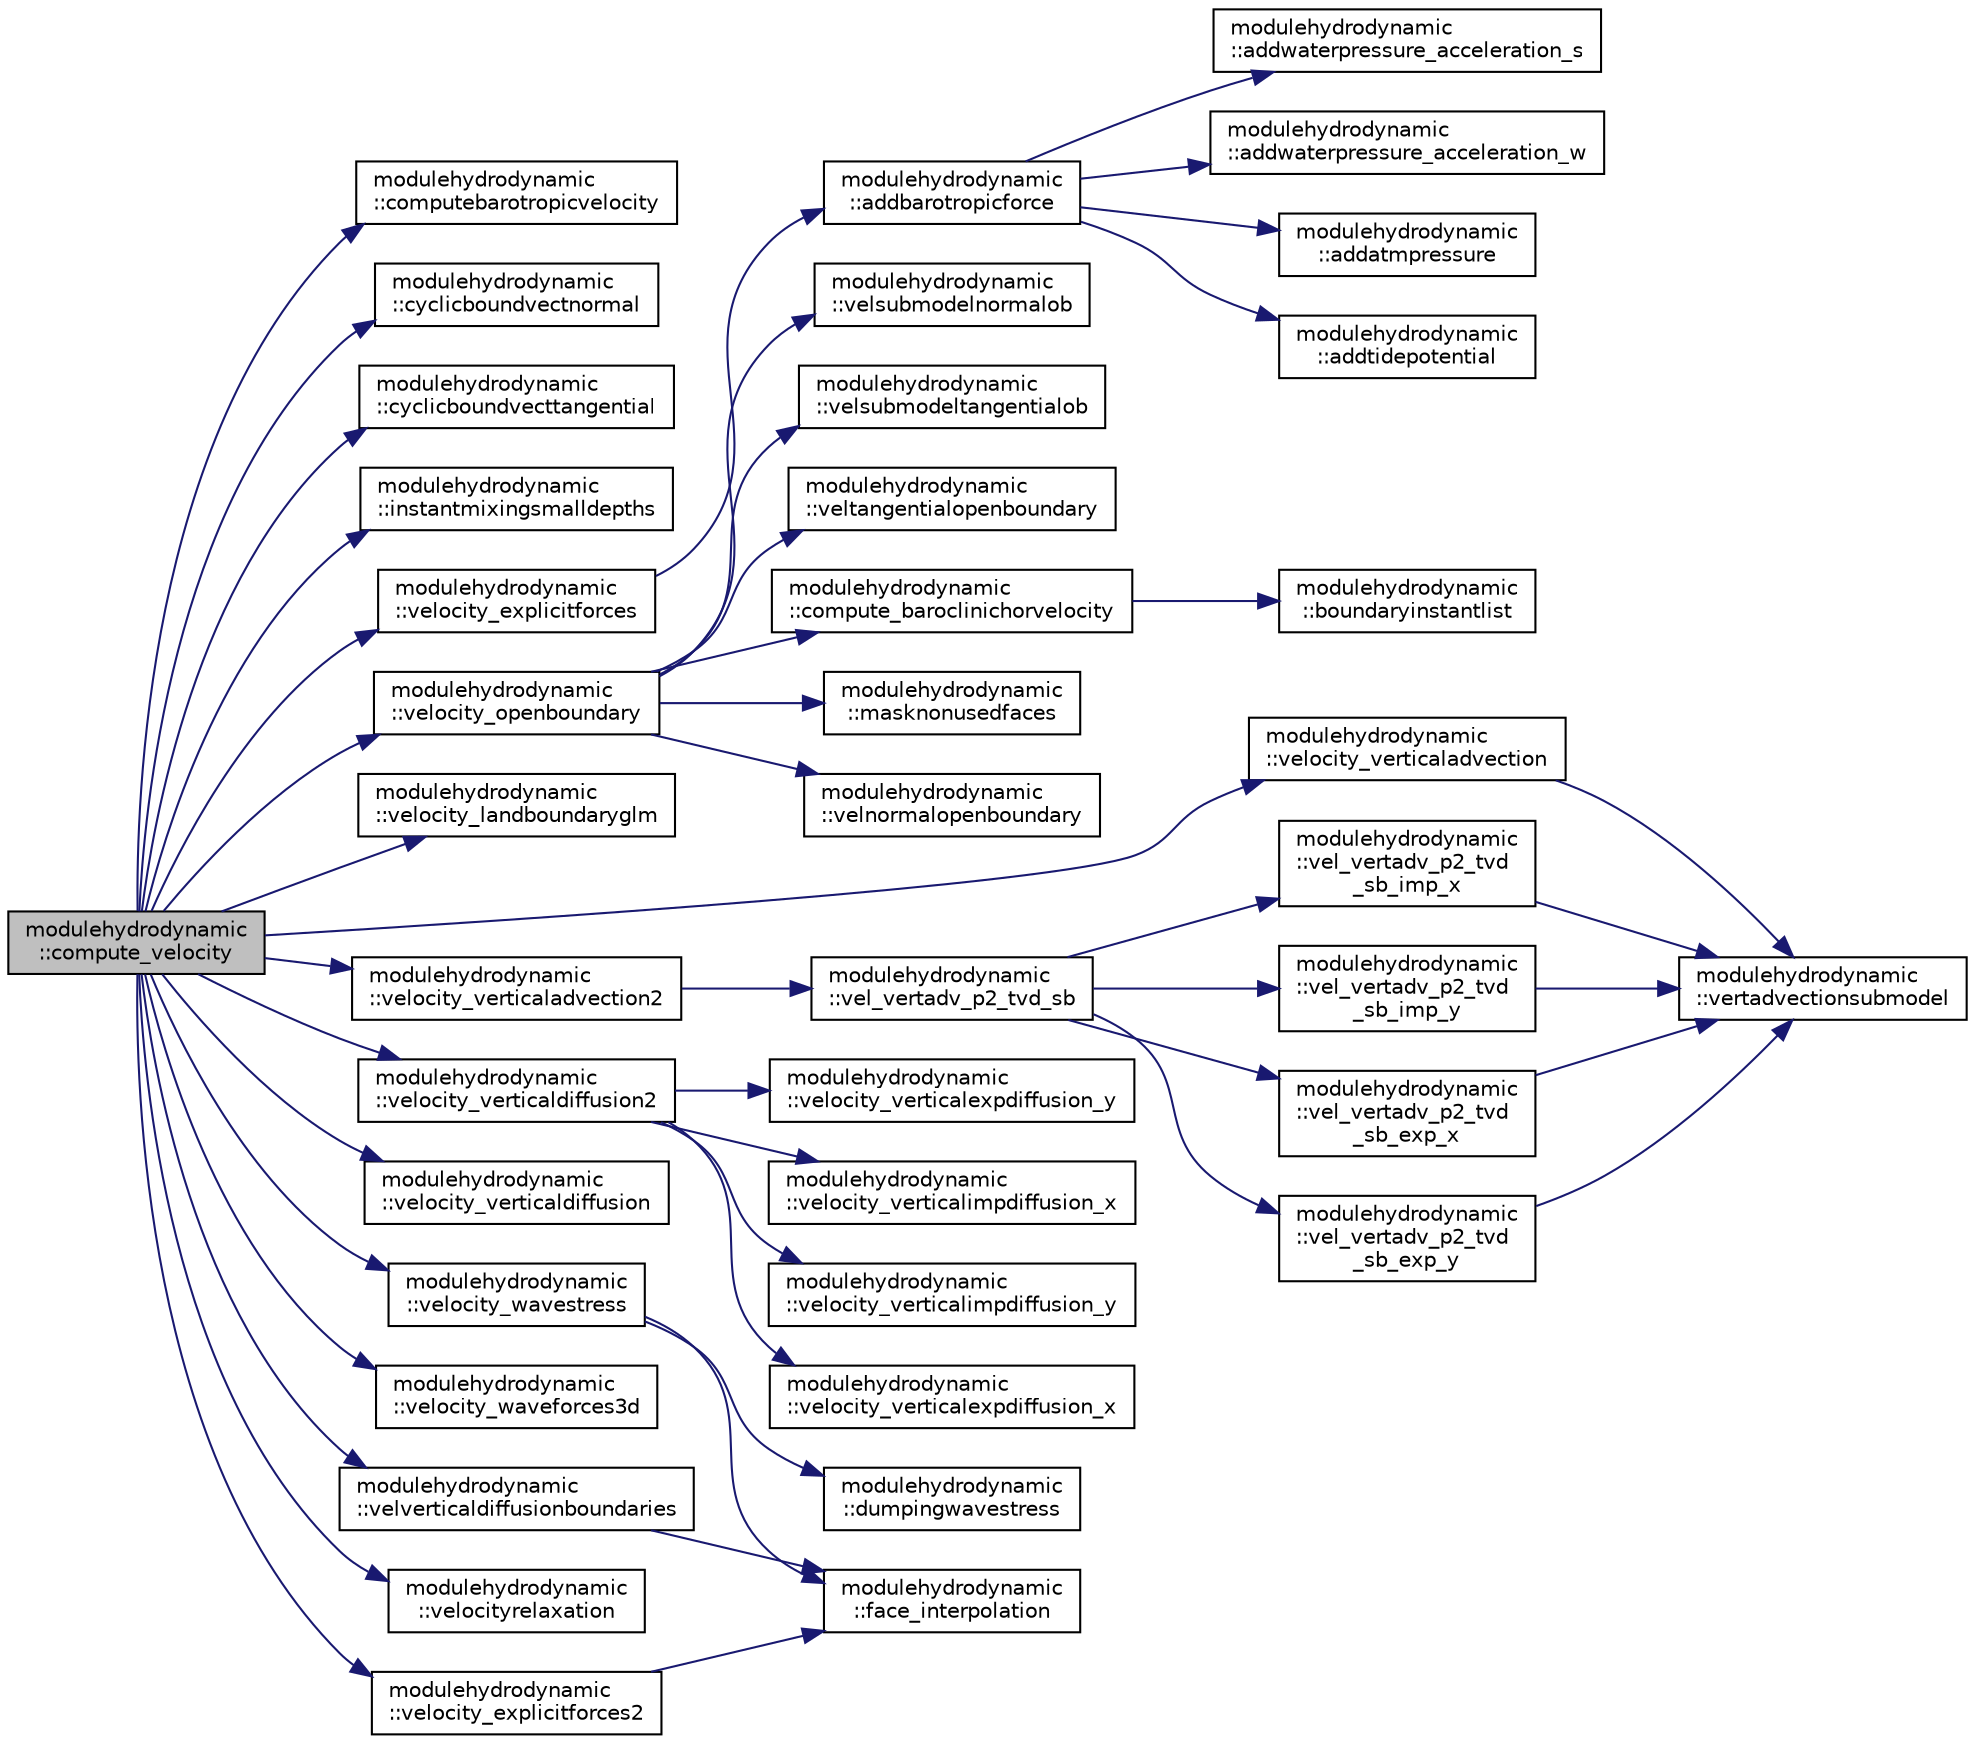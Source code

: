 digraph "modulehydrodynamic::compute_velocity"
{
 // LATEX_PDF_SIZE
  edge [fontname="Helvetica",fontsize="10",labelfontname="Helvetica",labelfontsize="10"];
  node [fontname="Helvetica",fontsize="10",shape=record];
  rankdir="LR";
  Node1 [label="modulehydrodynamic\l::compute_velocity",height=0.2,width=0.4,color="black", fillcolor="grey75", style="filled", fontcolor="black",tooltip=" "];
  Node1 -> Node2 [color="midnightblue",fontsize="10",style="solid",fontname="Helvetica"];
  Node2 [label="modulehydrodynamic\l::computebarotropicvelocity",height=0.2,width=0.4,color="black", fillcolor="white", style="filled",URL="$namespacemodulehydrodynamic.html#a4ced11a2f90a07418b9497e7e9b068b7",tooltip=" "];
  Node1 -> Node3 [color="midnightblue",fontsize="10",style="solid",fontname="Helvetica"];
  Node3 [label="modulehydrodynamic\l::cyclicboundvectnormal",height=0.2,width=0.4,color="black", fillcolor="white", style="filled",URL="$namespacemodulehydrodynamic.html#ab70188c3f183ae7e6142adec6d3ea9fe",tooltip=" "];
  Node1 -> Node4 [color="midnightblue",fontsize="10",style="solid",fontname="Helvetica"];
  Node4 [label="modulehydrodynamic\l::cyclicboundvecttangential",height=0.2,width=0.4,color="black", fillcolor="white", style="filled",URL="$namespacemodulehydrodynamic.html#a0d8c9bbfb63616e6ad93ba589923c7eb",tooltip=" "];
  Node1 -> Node5 [color="midnightblue",fontsize="10",style="solid",fontname="Helvetica"];
  Node5 [label="modulehydrodynamic\l::instantmixingsmalldepths",height=0.2,width=0.4,color="black", fillcolor="white", style="filled",URL="$namespacemodulehydrodynamic.html#a2237f44be04f4c5aeac0890ddec1ce4b",tooltip=" "];
  Node1 -> Node6 [color="midnightblue",fontsize="10",style="solid",fontname="Helvetica"];
  Node6 [label="modulehydrodynamic\l::velocity_explicitforces",height=0.2,width=0.4,color="black", fillcolor="white", style="filled",URL="$namespacemodulehydrodynamic.html#a2789c8c5f9e3e6838c5dda5c13dcd234",tooltip=" "];
  Node6 -> Node7 [color="midnightblue",fontsize="10",style="solid",fontname="Helvetica"];
  Node7 [label="modulehydrodynamic\l::addbarotropicforce",height=0.2,width=0.4,color="black", fillcolor="white", style="filled",URL="$namespacemodulehydrodynamic.html#ae560c34b494b7b4a8783efd438180a08",tooltip="Adds BarotropicForce to TiCoef_3D."];
  Node7 -> Node8 [color="midnightblue",fontsize="10",style="solid",fontname="Helvetica"];
  Node8 [label="modulehydrodynamic\l::addatmpressure",height=0.2,width=0.4,color="black", fillcolor="white", style="filled",URL="$namespacemodulehydrodynamic.html#a85caa8fe4b54ce7148efd60dea17b861",tooltip="Adds AddAtmPressure to TiCoef_3D."];
  Node7 -> Node9 [color="midnightblue",fontsize="10",style="solid",fontname="Helvetica"];
  Node9 [label="modulehydrodynamic\l::addtidepotential",height=0.2,width=0.4,color="black", fillcolor="white", style="filled",URL="$namespacemodulehydrodynamic.html#a36fd9cda678e1c201bbd1c3799ff4eed",tooltip="Adds TidePotential to TiCoef_3D."];
  Node7 -> Node10 [color="midnightblue",fontsize="10",style="solid",fontname="Helvetica"];
  Node10 [label="modulehydrodynamic\l::addwaterpressure_acceleration_s",height=0.2,width=0.4,color="black", fillcolor="white", style="filled",URL="$namespacemodulehydrodynamic.html#a82f7a85df20f89c08cae4ba223ef1017",tooltip="Adds AddWaterPressure_acceleration to TiCoef_3D - direction North-South."];
  Node7 -> Node11 [color="midnightblue",fontsize="10",style="solid",fontname="Helvetica"];
  Node11 [label="modulehydrodynamic\l::addwaterpressure_acceleration_w",height=0.2,width=0.4,color="black", fillcolor="white", style="filled",URL="$namespacemodulehydrodynamic.html#af93efcccfe0951d715ef774ff68d226b",tooltip="Adds AddWaterPressure_acceleration to TiCoef_3D - direction East-West."];
  Node1 -> Node12 [color="midnightblue",fontsize="10",style="solid",fontname="Helvetica"];
  Node12 [label="modulehydrodynamic\l::velocity_explicitforces2",height=0.2,width=0.4,color="black", fillcolor="white", style="filled",URL="$namespacemodulehydrodynamic.html#abd61f98643ce464fcbf206fc9a8051a9",tooltip=" "];
  Node12 -> Node13 [color="midnightblue",fontsize="10",style="solid",fontname="Helvetica"];
  Node13 [label="modulehydrodynamic\l::face_interpolation",height=0.2,width=0.4,color="black", fillcolor="white", style="filled",URL="$namespacemodulehydrodynamic.html#aeaeab24d9e7539d66950b61105ead64f",tooltip=" "];
  Node1 -> Node14 [color="midnightblue",fontsize="10",style="solid",fontname="Helvetica"];
  Node14 [label="modulehydrodynamic\l::velocity_landboundaryglm",height=0.2,width=0.4,color="black", fillcolor="white", style="filled",URL="$namespacemodulehydrodynamic.html#a678adb3cd056a0f44a4c7ba6b7ba8544",tooltip=" "];
  Node1 -> Node15 [color="midnightblue",fontsize="10",style="solid",fontname="Helvetica"];
  Node15 [label="modulehydrodynamic\l::velocity_openboundary",height=0.2,width=0.4,color="black", fillcolor="white", style="filled",URL="$namespacemodulehydrodynamic.html#ad3f40e56e615a729156e48c10775bde3",tooltip=" "];
  Node15 -> Node16 [color="midnightblue",fontsize="10",style="solid",fontname="Helvetica"];
  Node16 [label="modulehydrodynamic\l::compute_baroclinichorvelocity",height=0.2,width=0.4,color="black", fillcolor="white", style="filled",URL="$namespacemodulehydrodynamic.html#a5548f1e73131ae2e60c1386848706e83",tooltip=" "];
  Node16 -> Node17 [color="midnightblue",fontsize="10",style="solid",fontname="Helvetica"];
  Node17 [label="modulehydrodynamic\l::boundaryinstantlist",height=0.2,width=0.4,color="black", fillcolor="white", style="filled",URL="$namespacemodulehydrodynamic.html#a1e87e450d8be8b7bee682d2ef22558f8",tooltip=" "];
  Node15 -> Node18 [color="midnightblue",fontsize="10",style="solid",fontname="Helvetica"];
  Node18 [label="modulehydrodynamic\l::masknonusedfaces",height=0.2,width=0.4,color="black", fillcolor="white", style="filled",URL="$namespacemodulehydrodynamic.html#ab4a3acec600d04e2afbf5acc7f68b642",tooltip=" "];
  Node15 -> Node19 [color="midnightblue",fontsize="10",style="solid",fontname="Helvetica"];
  Node19 [label="modulehydrodynamic\l::velnormalopenboundary",height=0.2,width=0.4,color="black", fillcolor="white", style="filled",URL="$namespacemodulehydrodynamic.html#af23df453cb52dbe604e896aba3b572aa",tooltip=" "];
  Node15 -> Node20 [color="midnightblue",fontsize="10",style="solid",fontname="Helvetica"];
  Node20 [label="modulehydrodynamic\l::velsubmodelnormalob",height=0.2,width=0.4,color="black", fillcolor="white", style="filled",URL="$namespacemodulehydrodynamic.html#aca265830a6a43d55606480ef5abdb2af",tooltip=" "];
  Node15 -> Node21 [color="midnightblue",fontsize="10",style="solid",fontname="Helvetica"];
  Node21 [label="modulehydrodynamic\l::velsubmodeltangentialob",height=0.2,width=0.4,color="black", fillcolor="white", style="filled",URL="$namespacemodulehydrodynamic.html#ac476fd6c2f59116c8cbcbed954fdbc5f",tooltip=" "];
  Node15 -> Node22 [color="midnightblue",fontsize="10",style="solid",fontname="Helvetica"];
  Node22 [label="modulehydrodynamic\l::veltangentialopenboundary",height=0.2,width=0.4,color="black", fillcolor="white", style="filled",URL="$namespacemodulehydrodynamic.html#a0be051dfb2855eb7014145fceaa64075",tooltip=" "];
  Node1 -> Node23 [color="midnightblue",fontsize="10",style="solid",fontname="Helvetica"];
  Node23 [label="modulehydrodynamic\l::velocity_verticaladvection",height=0.2,width=0.4,color="black", fillcolor="white", style="filled",URL="$namespacemodulehydrodynamic.html#ac07b9cc801de5e329ae0bf6d2bc4783b",tooltip=" "];
  Node23 -> Node24 [color="midnightblue",fontsize="10",style="solid",fontname="Helvetica"];
  Node24 [label="modulehydrodynamic\l::vertadvectionsubmodel",height=0.2,width=0.4,color="black", fillcolor="white", style="filled",URL="$namespacemodulehydrodynamic.html#a514294a37adf9ce3b21a6817c7a86ae1",tooltip=" "];
  Node1 -> Node25 [color="midnightblue",fontsize="10",style="solid",fontname="Helvetica"];
  Node25 [label="modulehydrodynamic\l::velocity_verticaladvection2",height=0.2,width=0.4,color="black", fillcolor="white", style="filled",URL="$namespacemodulehydrodynamic.html#afa0606ff5f3ca74cfea949891a5bbfc9",tooltip=" "];
  Node25 -> Node26 [color="midnightblue",fontsize="10",style="solid",fontname="Helvetica"];
  Node26 [label="modulehydrodynamic\l::vel_vertadv_p2_tvd_sb",height=0.2,width=0.4,color="black", fillcolor="white", style="filled",URL="$namespacemodulehydrodynamic.html#aa35561ded10bdb8154447c57ff39764d",tooltip=" "];
  Node26 -> Node27 [color="midnightblue",fontsize="10",style="solid",fontname="Helvetica"];
  Node27 [label="modulehydrodynamic\l::vel_vertadv_p2_tvd\l_sb_exp_x",height=0.2,width=0.4,color="black", fillcolor="white", style="filled",URL="$namespacemodulehydrodynamic.html#a3abe7a02a85c5c6e420c7466b6777e83",tooltip=" "];
  Node27 -> Node24 [color="midnightblue",fontsize="10",style="solid",fontname="Helvetica"];
  Node26 -> Node28 [color="midnightblue",fontsize="10",style="solid",fontname="Helvetica"];
  Node28 [label="modulehydrodynamic\l::vel_vertadv_p2_tvd\l_sb_exp_y",height=0.2,width=0.4,color="black", fillcolor="white", style="filled",URL="$namespacemodulehydrodynamic.html#aa09ded8a50ed7f877215696a2d44563a",tooltip=" "];
  Node28 -> Node24 [color="midnightblue",fontsize="10",style="solid",fontname="Helvetica"];
  Node26 -> Node29 [color="midnightblue",fontsize="10",style="solid",fontname="Helvetica"];
  Node29 [label="modulehydrodynamic\l::vel_vertadv_p2_tvd\l_sb_imp_x",height=0.2,width=0.4,color="black", fillcolor="white", style="filled",URL="$namespacemodulehydrodynamic.html#a31c20cf81a61bfdb78247ab522b59d2a",tooltip=" "];
  Node29 -> Node24 [color="midnightblue",fontsize="10",style="solid",fontname="Helvetica"];
  Node26 -> Node30 [color="midnightblue",fontsize="10",style="solid",fontname="Helvetica"];
  Node30 [label="modulehydrodynamic\l::vel_vertadv_p2_tvd\l_sb_imp_y",height=0.2,width=0.4,color="black", fillcolor="white", style="filled",URL="$namespacemodulehydrodynamic.html#a01cd2c2ae7113e84b46cfed04311be92",tooltip=" "];
  Node30 -> Node24 [color="midnightblue",fontsize="10",style="solid",fontname="Helvetica"];
  Node1 -> Node31 [color="midnightblue",fontsize="10",style="solid",fontname="Helvetica"];
  Node31 [label="modulehydrodynamic\l::velocity_verticaldiffusion",height=0.2,width=0.4,color="black", fillcolor="white", style="filled",URL="$namespacemodulehydrodynamic.html#adb227f6b4fa5a958b2dd2061dbfcb22d",tooltip=" "];
  Node1 -> Node32 [color="midnightblue",fontsize="10",style="solid",fontname="Helvetica"];
  Node32 [label="modulehydrodynamic\l::velocity_verticaldiffusion2",height=0.2,width=0.4,color="black", fillcolor="white", style="filled",URL="$namespacemodulehydrodynamic.html#a316d0cd95ae2df1e689b4c5f7cd4db26",tooltip=" "];
  Node32 -> Node33 [color="midnightblue",fontsize="10",style="solid",fontname="Helvetica"];
  Node33 [label="modulehydrodynamic\l::velocity_verticalexpdiffusion_x",height=0.2,width=0.4,color="black", fillcolor="white", style="filled",URL="$namespacemodulehydrodynamic.html#a8e24696fc2dbaa5d085e58447e1fcbb3",tooltip=" "];
  Node32 -> Node34 [color="midnightblue",fontsize="10",style="solid",fontname="Helvetica"];
  Node34 [label="modulehydrodynamic\l::velocity_verticalexpdiffusion_y",height=0.2,width=0.4,color="black", fillcolor="white", style="filled",URL="$namespacemodulehydrodynamic.html#aa8e33fb439a524d36e71fae09425d824",tooltip=" "];
  Node32 -> Node35 [color="midnightblue",fontsize="10",style="solid",fontname="Helvetica"];
  Node35 [label="modulehydrodynamic\l::velocity_verticalimpdiffusion_x",height=0.2,width=0.4,color="black", fillcolor="white", style="filled",URL="$namespacemodulehydrodynamic.html#a7b3551cb8e8ac99602a6ba34d58083a5",tooltip=" "];
  Node32 -> Node36 [color="midnightblue",fontsize="10",style="solid",fontname="Helvetica"];
  Node36 [label="modulehydrodynamic\l::velocity_verticalimpdiffusion_y",height=0.2,width=0.4,color="black", fillcolor="white", style="filled",URL="$namespacemodulehydrodynamic.html#a589cb99ff718571e270c60116aea1391",tooltip=" "];
  Node1 -> Node37 [color="midnightblue",fontsize="10",style="solid",fontname="Helvetica"];
  Node37 [label="modulehydrodynamic\l::velocity_waveforces3d",height=0.2,width=0.4,color="black", fillcolor="white", style="filled",URL="$namespacemodulehydrodynamic.html#a7cadc35d4f0e4955a2d416039a2a2d18",tooltip=" "];
  Node1 -> Node38 [color="midnightblue",fontsize="10",style="solid",fontname="Helvetica"];
  Node38 [label="modulehydrodynamic\l::velocity_wavestress",height=0.2,width=0.4,color="black", fillcolor="white", style="filled",URL="$namespacemodulehydrodynamic.html#ad5e5fda7c09616794f5a3e2d1a317161",tooltip=" "];
  Node38 -> Node39 [color="midnightblue",fontsize="10",style="solid",fontname="Helvetica"];
  Node39 [label="modulehydrodynamic\l::dumpingwavestress",height=0.2,width=0.4,color="black", fillcolor="white", style="filled",URL="$namespacemodulehydrodynamic.html#ab02a05bbd39bd69a28f6f8f585e49eb4",tooltip=" "];
  Node38 -> Node13 [color="midnightblue",fontsize="10",style="solid",fontname="Helvetica"];
  Node1 -> Node40 [color="midnightblue",fontsize="10",style="solid",fontname="Helvetica"];
  Node40 [label="modulehydrodynamic\l::velocityrelaxation",height=0.2,width=0.4,color="black", fillcolor="white", style="filled",URL="$namespacemodulehydrodynamic.html#a3011a9be54d29dbb8d387a2253b36ab3",tooltip=" "];
  Node1 -> Node41 [color="midnightblue",fontsize="10",style="solid",fontname="Helvetica"];
  Node41 [label="modulehydrodynamic\l::velverticaldiffusionboundaries",height=0.2,width=0.4,color="black", fillcolor="white", style="filled",URL="$namespacemodulehydrodynamic.html#a10da15941f53c4274a4bfa5fec56a6ad",tooltip=" "];
  Node41 -> Node13 [color="midnightblue",fontsize="10",style="solid",fontname="Helvetica"];
}
